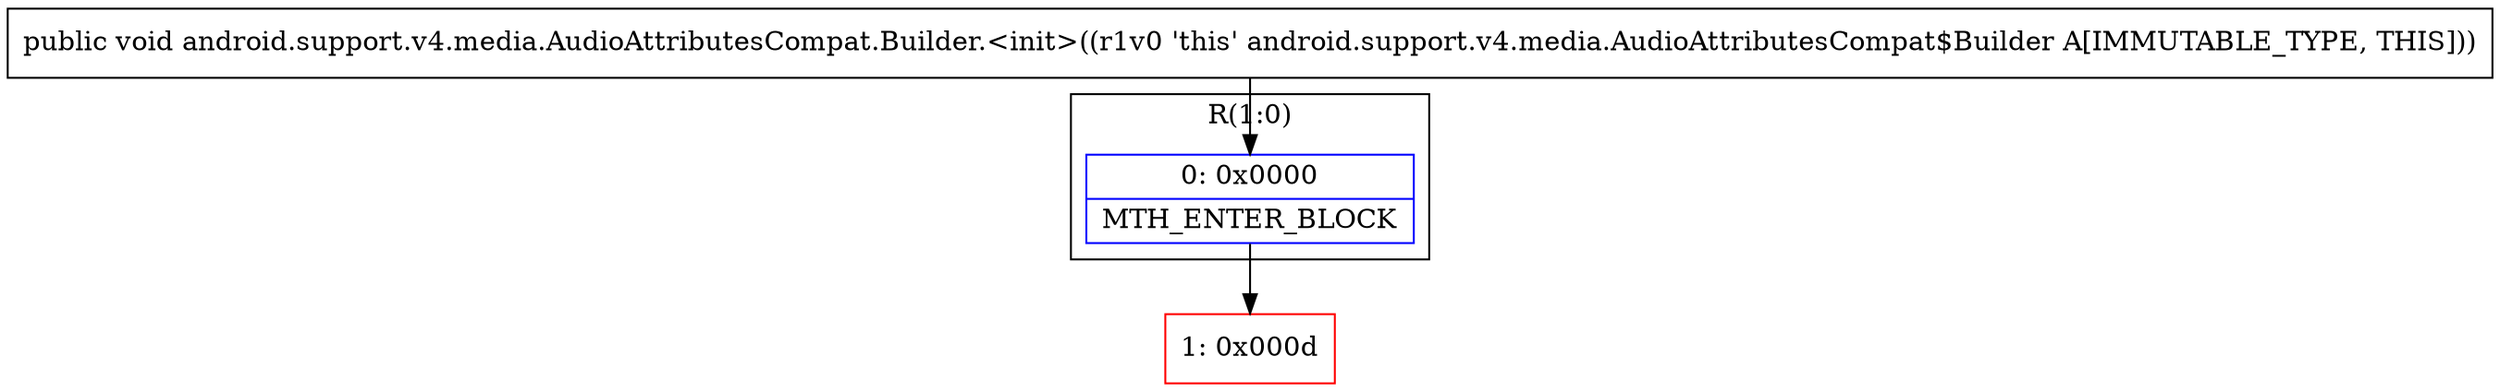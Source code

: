 digraph "CFG forandroid.support.v4.media.AudioAttributesCompat.Builder.\<init\>()V" {
subgraph cluster_Region_1700417851 {
label = "R(1:0)";
node [shape=record,color=blue];
Node_0 [shape=record,label="{0\:\ 0x0000|MTH_ENTER_BLOCK\l}"];
}
Node_1 [shape=record,color=red,label="{1\:\ 0x000d}"];
MethodNode[shape=record,label="{public void android.support.v4.media.AudioAttributesCompat.Builder.\<init\>((r1v0 'this' android.support.v4.media.AudioAttributesCompat$Builder A[IMMUTABLE_TYPE, THIS])) }"];
MethodNode -> Node_0;
Node_0 -> Node_1;
}

